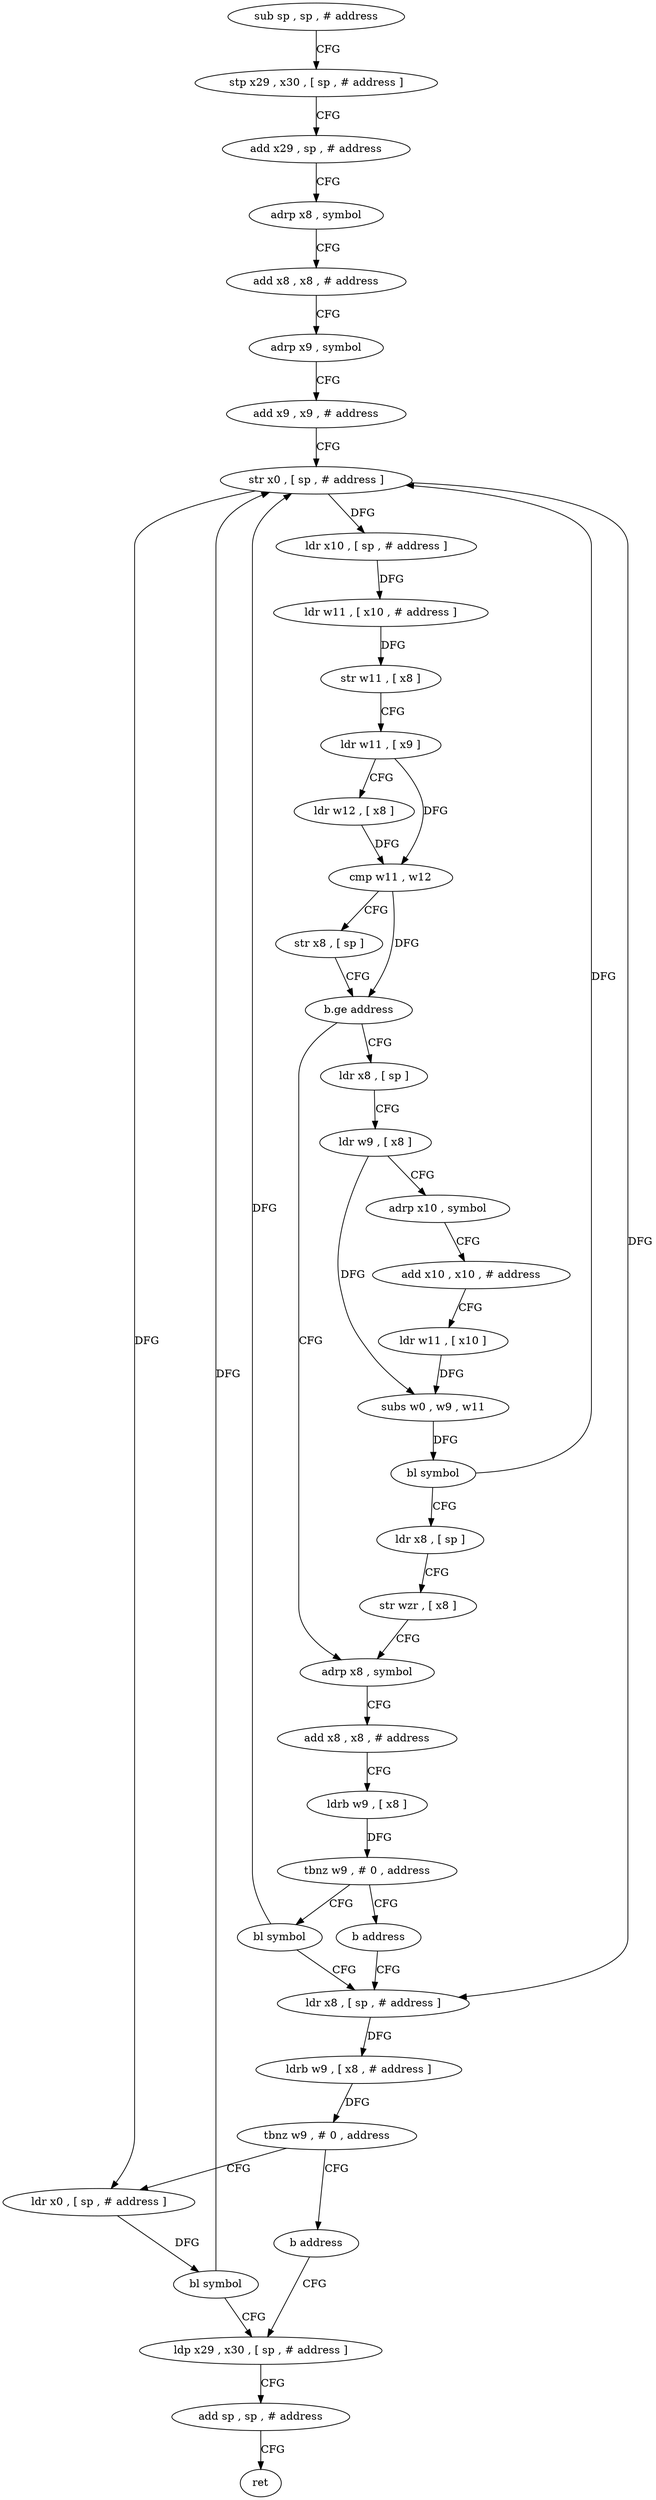 digraph "func" {
"4238172" [label = "sub sp , sp , # address" ]
"4238176" [label = "stp x29 , x30 , [ sp , # address ]" ]
"4238180" [label = "add x29 , sp , # address" ]
"4238184" [label = "adrp x8 , symbol" ]
"4238188" [label = "add x8 , x8 , # address" ]
"4238192" [label = "adrp x9 , symbol" ]
"4238196" [label = "add x9 , x9 , # address" ]
"4238200" [label = "str x0 , [ sp , # address ]" ]
"4238204" [label = "ldr x10 , [ sp , # address ]" ]
"4238208" [label = "ldr w11 , [ x10 , # address ]" ]
"4238212" [label = "str w11 , [ x8 ]" ]
"4238216" [label = "ldr w11 , [ x9 ]" ]
"4238220" [label = "ldr w12 , [ x8 ]" ]
"4238224" [label = "cmp w11 , w12" ]
"4238228" [label = "str x8 , [ sp ]" ]
"4238232" [label = "b.ge address" ]
"4238272" [label = "adrp x8 , symbol" ]
"4238236" [label = "ldr x8 , [ sp ]" ]
"4238276" [label = "add x8 , x8 , # address" ]
"4238280" [label = "ldrb w9 , [ x8 ]" ]
"4238284" [label = "tbnz w9 , # 0 , address" ]
"4238292" [label = "bl symbol" ]
"4238288" [label = "b address" ]
"4238240" [label = "ldr w9 , [ x8 ]" ]
"4238244" [label = "adrp x10 , symbol" ]
"4238248" [label = "add x10 , x10 , # address" ]
"4238252" [label = "ldr w11 , [ x10 ]" ]
"4238256" [label = "subs w0 , w9 , w11" ]
"4238260" [label = "bl symbol" ]
"4238264" [label = "ldr x8 , [ sp ]" ]
"4238268" [label = "str wzr , [ x8 ]" ]
"4238296" [label = "ldr x8 , [ sp , # address ]" ]
"4238312" [label = "ldr x0 , [ sp , # address ]" ]
"4238316" [label = "bl symbol" ]
"4238320" [label = "ldp x29 , x30 , [ sp , # address ]" ]
"4238308" [label = "b address" ]
"4238300" [label = "ldrb w9 , [ x8 , # address ]" ]
"4238304" [label = "tbnz w9 , # 0 , address" ]
"4238324" [label = "add sp , sp , # address" ]
"4238328" [label = "ret" ]
"4238172" -> "4238176" [ label = "CFG" ]
"4238176" -> "4238180" [ label = "CFG" ]
"4238180" -> "4238184" [ label = "CFG" ]
"4238184" -> "4238188" [ label = "CFG" ]
"4238188" -> "4238192" [ label = "CFG" ]
"4238192" -> "4238196" [ label = "CFG" ]
"4238196" -> "4238200" [ label = "CFG" ]
"4238200" -> "4238204" [ label = "DFG" ]
"4238200" -> "4238296" [ label = "DFG" ]
"4238200" -> "4238312" [ label = "DFG" ]
"4238204" -> "4238208" [ label = "DFG" ]
"4238208" -> "4238212" [ label = "DFG" ]
"4238212" -> "4238216" [ label = "CFG" ]
"4238216" -> "4238220" [ label = "CFG" ]
"4238216" -> "4238224" [ label = "DFG" ]
"4238220" -> "4238224" [ label = "DFG" ]
"4238224" -> "4238228" [ label = "CFG" ]
"4238224" -> "4238232" [ label = "DFG" ]
"4238228" -> "4238232" [ label = "CFG" ]
"4238232" -> "4238272" [ label = "CFG" ]
"4238232" -> "4238236" [ label = "CFG" ]
"4238272" -> "4238276" [ label = "CFG" ]
"4238236" -> "4238240" [ label = "CFG" ]
"4238276" -> "4238280" [ label = "CFG" ]
"4238280" -> "4238284" [ label = "DFG" ]
"4238284" -> "4238292" [ label = "CFG" ]
"4238284" -> "4238288" [ label = "CFG" ]
"4238292" -> "4238296" [ label = "CFG" ]
"4238292" -> "4238200" [ label = "DFG" ]
"4238288" -> "4238296" [ label = "CFG" ]
"4238240" -> "4238244" [ label = "CFG" ]
"4238240" -> "4238256" [ label = "DFG" ]
"4238244" -> "4238248" [ label = "CFG" ]
"4238248" -> "4238252" [ label = "CFG" ]
"4238252" -> "4238256" [ label = "DFG" ]
"4238256" -> "4238260" [ label = "DFG" ]
"4238260" -> "4238264" [ label = "CFG" ]
"4238260" -> "4238200" [ label = "DFG" ]
"4238264" -> "4238268" [ label = "CFG" ]
"4238268" -> "4238272" [ label = "CFG" ]
"4238296" -> "4238300" [ label = "DFG" ]
"4238312" -> "4238316" [ label = "DFG" ]
"4238316" -> "4238320" [ label = "CFG" ]
"4238316" -> "4238200" [ label = "DFG" ]
"4238320" -> "4238324" [ label = "CFG" ]
"4238308" -> "4238320" [ label = "CFG" ]
"4238300" -> "4238304" [ label = "DFG" ]
"4238304" -> "4238312" [ label = "CFG" ]
"4238304" -> "4238308" [ label = "CFG" ]
"4238324" -> "4238328" [ label = "CFG" ]
}
